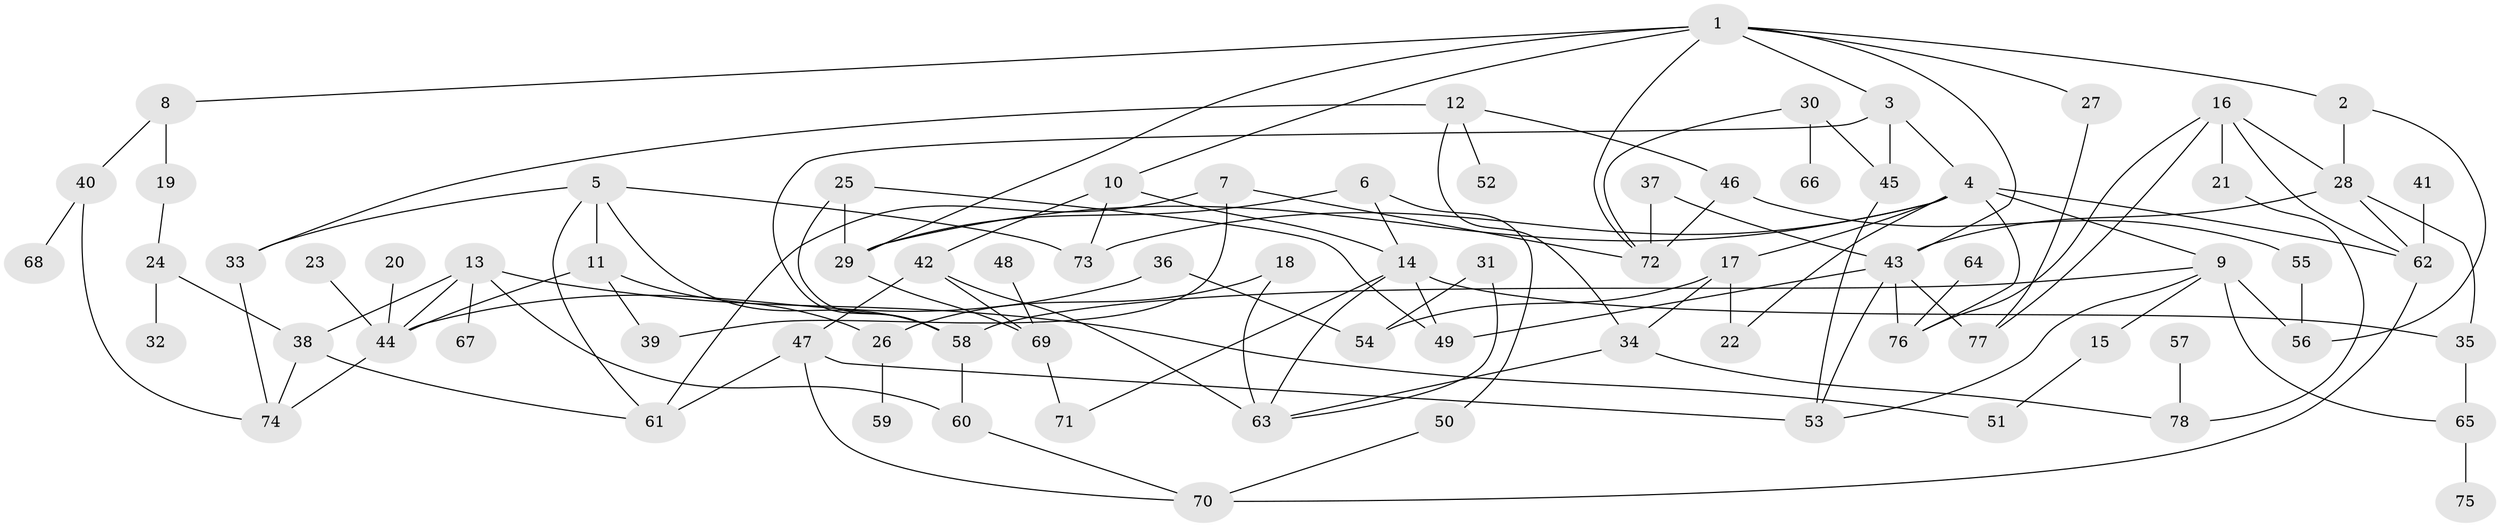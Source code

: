 // original degree distribution, {4: 0.1937984496124031, 8: 0.007751937984496124, 6: 0.031007751937984496, 2: 0.2868217054263566, 3: 0.15503875968992248, 5: 0.08527131782945736, 1: 0.23255813953488372, 7: 0.007751937984496124}
// Generated by graph-tools (version 1.1) at 2025/36/03/04/25 23:36:11]
// undirected, 78 vertices, 125 edges
graph export_dot {
  node [color=gray90,style=filled];
  1;
  2;
  3;
  4;
  5;
  6;
  7;
  8;
  9;
  10;
  11;
  12;
  13;
  14;
  15;
  16;
  17;
  18;
  19;
  20;
  21;
  22;
  23;
  24;
  25;
  26;
  27;
  28;
  29;
  30;
  31;
  32;
  33;
  34;
  35;
  36;
  37;
  38;
  39;
  40;
  41;
  42;
  43;
  44;
  45;
  46;
  47;
  48;
  49;
  50;
  51;
  52;
  53;
  54;
  55;
  56;
  57;
  58;
  59;
  60;
  61;
  62;
  63;
  64;
  65;
  66;
  67;
  68;
  69;
  70;
  71;
  72;
  73;
  74;
  75;
  76;
  77;
  78;
  1 -- 2 [weight=1.0];
  1 -- 3 [weight=1.0];
  1 -- 8 [weight=1.0];
  1 -- 10 [weight=1.0];
  1 -- 27 [weight=1.0];
  1 -- 29 [weight=1.0];
  1 -- 43 [weight=1.0];
  1 -- 72 [weight=1.0];
  2 -- 28 [weight=1.0];
  2 -- 56 [weight=1.0];
  3 -- 4 [weight=1.0];
  3 -- 45 [weight=2.0];
  3 -- 58 [weight=1.0];
  4 -- 9 [weight=1.0];
  4 -- 17 [weight=1.0];
  4 -- 22 [weight=1.0];
  4 -- 29 [weight=1.0];
  4 -- 62 [weight=1.0];
  4 -- 73 [weight=1.0];
  4 -- 76 [weight=1.0];
  5 -- 11 [weight=1.0];
  5 -- 33 [weight=1.0];
  5 -- 58 [weight=1.0];
  5 -- 61 [weight=1.0];
  5 -- 73 [weight=1.0];
  6 -- 14 [weight=1.0];
  6 -- 29 [weight=1.0];
  6 -- 50 [weight=1.0];
  7 -- 39 [weight=1.0];
  7 -- 61 [weight=1.0];
  7 -- 72 [weight=1.0];
  8 -- 19 [weight=1.0];
  8 -- 40 [weight=1.0];
  9 -- 15 [weight=1.0];
  9 -- 53 [weight=1.0];
  9 -- 56 [weight=1.0];
  9 -- 58 [weight=1.0];
  9 -- 65 [weight=1.0];
  10 -- 14 [weight=1.0];
  10 -- 42 [weight=1.0];
  10 -- 73 [weight=1.0];
  11 -- 26 [weight=1.0];
  11 -- 39 [weight=1.0];
  11 -- 44 [weight=1.0];
  12 -- 33 [weight=1.0];
  12 -- 34 [weight=1.0];
  12 -- 46 [weight=1.0];
  12 -- 52 [weight=1.0];
  13 -- 38 [weight=1.0];
  13 -- 44 [weight=1.0];
  13 -- 51 [weight=1.0];
  13 -- 60 [weight=1.0];
  13 -- 67 [weight=1.0];
  14 -- 35 [weight=1.0];
  14 -- 49 [weight=1.0];
  14 -- 63 [weight=2.0];
  14 -- 71 [weight=1.0];
  15 -- 51 [weight=1.0];
  16 -- 21 [weight=1.0];
  16 -- 28 [weight=1.0];
  16 -- 62 [weight=1.0];
  16 -- 76 [weight=1.0];
  16 -- 77 [weight=1.0];
  17 -- 22 [weight=1.0];
  17 -- 34 [weight=1.0];
  17 -- 54 [weight=1.0];
  18 -- 26 [weight=1.0];
  18 -- 63 [weight=1.0];
  19 -- 24 [weight=1.0];
  20 -- 44 [weight=1.0];
  21 -- 78 [weight=1.0];
  23 -- 44 [weight=1.0];
  24 -- 32 [weight=1.0];
  24 -- 38 [weight=1.0];
  25 -- 29 [weight=1.0];
  25 -- 49 [weight=1.0];
  25 -- 58 [weight=1.0];
  26 -- 59 [weight=1.0];
  27 -- 77 [weight=1.0];
  28 -- 35 [weight=1.0];
  28 -- 43 [weight=1.0];
  28 -- 62 [weight=1.0];
  29 -- 69 [weight=1.0];
  30 -- 45 [weight=1.0];
  30 -- 66 [weight=1.0];
  30 -- 72 [weight=1.0];
  31 -- 54 [weight=1.0];
  31 -- 63 [weight=1.0];
  33 -- 74 [weight=1.0];
  34 -- 63 [weight=1.0];
  34 -- 78 [weight=1.0];
  35 -- 65 [weight=1.0];
  36 -- 44 [weight=1.0];
  36 -- 54 [weight=1.0];
  37 -- 43 [weight=1.0];
  37 -- 72 [weight=1.0];
  38 -- 61 [weight=1.0];
  38 -- 74 [weight=1.0];
  40 -- 68 [weight=1.0];
  40 -- 74 [weight=1.0];
  41 -- 62 [weight=1.0];
  42 -- 47 [weight=2.0];
  42 -- 63 [weight=1.0];
  42 -- 69 [weight=1.0];
  43 -- 49 [weight=1.0];
  43 -- 53 [weight=1.0];
  43 -- 76 [weight=1.0];
  43 -- 77 [weight=1.0];
  44 -- 74 [weight=1.0];
  45 -- 53 [weight=1.0];
  46 -- 55 [weight=1.0];
  46 -- 72 [weight=1.0];
  47 -- 53 [weight=1.0];
  47 -- 61 [weight=1.0];
  47 -- 70 [weight=1.0];
  48 -- 69 [weight=1.0];
  50 -- 70 [weight=1.0];
  55 -- 56 [weight=1.0];
  57 -- 78 [weight=1.0];
  58 -- 60 [weight=1.0];
  60 -- 70 [weight=1.0];
  62 -- 70 [weight=1.0];
  64 -- 76 [weight=1.0];
  65 -- 75 [weight=1.0];
  69 -- 71 [weight=1.0];
}

